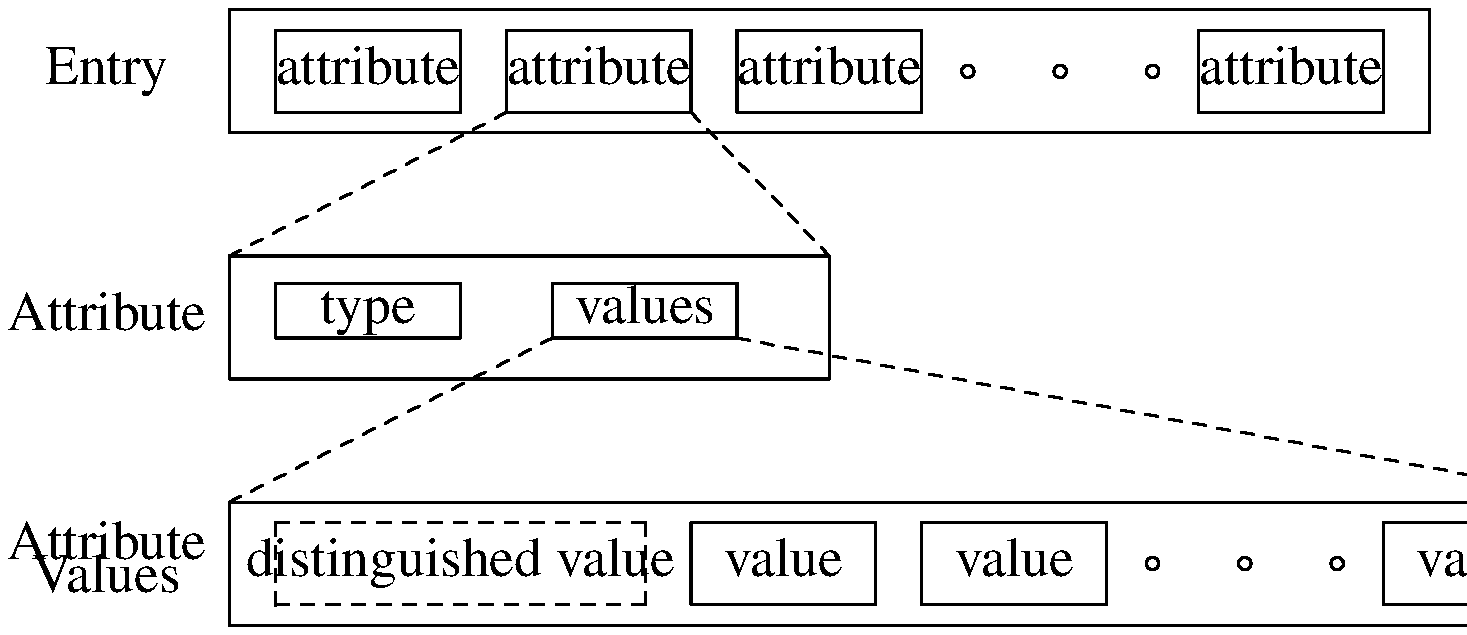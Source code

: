 .PS 8.0i
.ps 20
## figure 2
boxht = boxht/2
ellipseht = boxht
movewid = boxwid/4
##
boxht = boxht + boxht
B9:	box width boxwid * 6.5
B10:	box width boxwid * 3.25 \
	  with .sw at (B9.sw.x, B9.sw.y - moveht * 2 )
B11a:	box width (boxwid * 6.5 + boxwid) \
	  with .sw at (B10.sw.x, B10.sw.y - moveht * 2 )
##
M1:	move to B9.sw right boxwid/4 up boxht/6
M2:	move to B10.sw right boxwid/4 up boxht/3
M3:	move to B11a.sw right boxwid/4 up boxht/6
##
boxht = boxht/6 * 4
B11:	box with .sw at M1 "attribute"
B12:	box with .sw at (B11.se.x + boxwid/4,B11.se.y) "attribute"
B13:	box with .sw at (B12.se.x + boxwid/4,B11.se.y) "attribute"
B14:	box with .sw at (B13.se.x + boxwid/4,B11.se.y) invis
B15:	box with .sw at (B14.se.x + boxwid/4,B11.se.y) "attribute"
##
H1:	circle at B14.w rad .025i
H2:	circle at B14.c same
H3:	circle at B14.e same
##
L13:	line from B12.sw to B10.nw dashed
L14:	line from B12.se to B10.ne dashed
##
B16:	box with .sw at M3 "distinguished value" width 6*boxwid/3 dashed
B17:	box with .sw at (B16.se.x + boxwid/4,B16.se.y) "value"
B18:	box with .sw at (B17.se.x + boxwid/4,B16.se.y) "value"
B19:	box with .sw at (B18.se.x + boxwid/4,B16.se.y) invis
B20:	box with .sw at (B19.se.x + boxwid/4,B16.se.y) "value"
##
H4:	circle at B19.w rad .025i
H5:	circle at B19.c same
H6:	circle at B19.e same
##
boxht = 2*boxht/3
B21:	box with .sw at M2 "type"
B22:	box with .sw at (B21.se.x + boxwid/2,B21.se.y) "values"
##
L15:	line from B22.sw to B11a.nw dashed
L16:	line from B22.se to B11a.ne dashed
##
B23:	box at (B9.w.x - 2*boxwid/3,B9.y) "Entry" invis
B24:	box at (B9.w.x - 2*boxwid/3,B10.y) "Attribute" invis
B25:	box at (B9.w.x - 2*boxwid/3,B11a.y) "Attribute" "Values" invis
##
.PE
